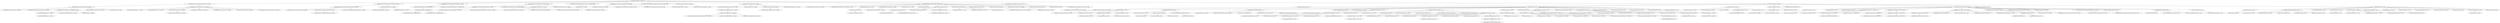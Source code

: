 digraph "com.taragos:pom-dependency-tracker:jar:0.0.17" { 
	"com.taragos:pom-dependency-tracker:jar:0.0.17" -> "org.springframework.boot:spring-boot-starter-data-neo4j:jar:2.6.6:compile" ; 
	"com.taragos:pom-dependency-tracker:jar:0.0.17" -> "org.springframework.boot:spring-boot-starter-actuator:jar:2.6.6:compile" ; 
	"com.taragos:pom-dependency-tracker:jar:0.0.17" -> "org.springframework.boot:spring-boot-starter-thymeleaf:jar:2.6.6:compile" ; 
	"com.taragos:pom-dependency-tracker:jar:0.0.17" -> "org.springframework.boot:spring-boot-starter-web:jar:2.6.6:compile" ; 
	"com.taragos:pom-dependency-tracker:jar:0.0.17" -> "org.thymeleaf.extras:thymeleaf-extras-springsecurity5:jar:3.0.4.RELEASE:compile" ; 
	"com.taragos:pom-dependency-tracker:jar:0.0.17" -> "org.springframework.boot:spring-boot-starter-security:jar:2.6.6:compile" ; 
	"com.taragos:pom-dependency-tracker:jar:0.0.17" -> "org.springframework.boot:spring-boot-configuration-processor:jar:2.6.6:compile (optional) " ; 
	"com.taragos:pom-dependency-tracker:jar:0.0.17" -> "org.apache.maven:maven-artifact:jar:3.6.3:compile" ; 
	"com.taragos:pom-dependency-tracker:jar:0.0.17" -> "org.springdoc:springdoc-openapi-ui:jar:1.6.7:compile" ; 
	"com.taragos:pom-dependency-tracker:jar:0.0.17" -> "org.springframework.boot:spring-boot-starter-test:jar:2.6.6:test" ; 
	"com.taragos:pom-dependency-tracker:jar:0.0.17" -> "org.springframework.security:spring-security-test:jar:5.6.2:test" ; 
	"com.taragos:pom-dependency-tracker:jar:0.0.17" -> "org.neo4j.test:neo4j-harness:jar:4.4.10:test" ; 
	"org.springframework.boot:spring-boot-starter-data-neo4j:jar:2.6.6:compile" -> "org.springframework.boot:spring-boot-starter:jar:2.6.6:compile" ; 
	"org.springframework.boot:spring-boot-starter-data-neo4j:jar:2.6.6:compile" -> "org.springframework.data:spring-data-neo4j:jar:6.2.3:compile" ; 
	"org.springframework.boot:spring-boot-starter:jar:2.6.6:compile" -> "org.springframework.boot:spring-boot:jar:2.6.6:compile" ; 
	"org.springframework.boot:spring-boot-starter:jar:2.6.6:compile" -> "org.springframework.boot:spring-boot-autoconfigure:jar:2.6.6:compile" ; 
	"org.springframework.boot:spring-boot-starter:jar:2.6.6:compile" -> "org.springframework.boot:spring-boot-starter-logging:jar:2.6.6:compile" ; 
	"org.springframework.boot:spring-boot-starter:jar:2.6.6:compile" -> "jakarta.annotation:jakarta.annotation-api:jar:1.3.5:compile" ; 
	"org.springframework.boot:spring-boot-starter:jar:2.6.6:compile" -> "org.yaml:snakeyaml:jar:1.29:compile" ; 
	"org.springframework.boot:spring-boot-starter-logging:jar:2.6.6:compile" -> "ch.qos.logback:logback-classic:jar:1.2.11:compile" ; 
	"org.springframework.boot:spring-boot-starter-logging:jar:2.6.6:compile" -> "org.apache.logging.log4j:log4j-to-slf4j:jar:2.17.2:compile" ; 
	"org.springframework.boot:spring-boot-starter-logging:jar:2.6.6:compile" -> "org.slf4j:jul-to-slf4j:jar:1.7.36:compile" ; 
	"ch.qos.logback:logback-classic:jar:1.2.11:compile" -> "ch.qos.logback:logback-core:jar:1.2.11:compile" ; 
	"org.springframework.data:spring-data-neo4j:jar:6.2.3:compile" -> "org.apiguardian:apiguardian-api:jar:1.1.1:compile" ; 
	"org.springframework.data:spring-data-neo4j:jar:6.2.3:compile" -> "org.neo4j:neo4j-cypher-dsl:jar:2021.4.2:compile" ; 
	"org.springframework.data:spring-data-neo4j:jar:6.2.3:compile" -> "org.neo4j.driver:neo4j-java-driver:jar:4.4.5:compile" ; 
	"org.springframework.data:spring-data-neo4j:jar:6.2.3:compile" -> "org.springframework:spring-beans:jar:5.3.18:compile" ; 
	"org.springframework.data:spring-data-neo4j:jar:6.2.3:compile" -> "org.springframework:spring-context:jar:5.3.18:compile" ; 
	"org.springframework.data:spring-data-neo4j:jar:6.2.3:compile" -> "org.springframework:spring-tx:jar:5.3.18:compile" ; 
	"org.springframework.data:spring-data-neo4j:jar:6.2.3:compile" -> "org.springframework.data:spring-data-commons:jar:2.6.3:compile" ; 
	"org.neo4j.driver:neo4j-java-driver:jar:4.4.5:compile" -> "org.reactivestreams:reactive-streams:jar:1.0.3:compile" ; 
	"org.springframework.boot:spring-boot-starter-actuator:jar:2.6.6:compile" -> "org.springframework.boot:spring-boot-actuator-autoconfigure:jar:2.6.6:compile" ; 
	"org.springframework.boot:spring-boot-starter-actuator:jar:2.6.6:compile" -> "io.micrometer:micrometer-core:jar:1.8.4:compile" ; 
	"org.springframework.boot:spring-boot-actuator-autoconfigure:jar:2.6.6:compile" -> "org.springframework.boot:spring-boot-actuator:jar:2.6.6:compile" ; 
	"org.springframework.boot:spring-boot-actuator-autoconfigure:jar:2.6.6:compile" -> "com.fasterxml.jackson.core:jackson-databind:jar:2.13.2.2:compile" ; 
	"org.springframework.boot:spring-boot-actuator-autoconfigure:jar:2.6.6:compile" -> "com.fasterxml.jackson.datatype:jackson-datatype-jsr310:jar:2.13.2:compile" ; 
	"com.fasterxml.jackson.core:jackson-databind:jar:2.13.2.2:compile" -> "com.fasterxml.jackson.core:jackson-annotations:jar:2.13.2:compile" ; 
	"io.micrometer:micrometer-core:jar:1.8.4:compile" -> "org.hdrhistogram:HdrHistogram:jar:2.1.12:compile" ; 
	"io.micrometer:micrometer-core:jar:1.8.4:compile" -> "org.latencyutils:LatencyUtils:jar:2.0.3:runtime" ; 
	"org.springframework.boot:spring-boot-starter-thymeleaf:jar:2.6.6:compile" -> "org.thymeleaf:thymeleaf-spring5:jar:3.0.15.RELEASE:compile" ; 
	"org.springframework.boot:spring-boot-starter-thymeleaf:jar:2.6.6:compile" -> "org.thymeleaf.extras:thymeleaf-extras-java8time:jar:3.0.4.RELEASE:compile" ; 
	"org.thymeleaf:thymeleaf-spring5:jar:3.0.15.RELEASE:compile" -> "org.thymeleaf:thymeleaf:jar:3.0.15.RELEASE:compile" ; 
	"org.thymeleaf:thymeleaf:jar:3.0.15.RELEASE:compile" -> "org.attoparser:attoparser:jar:2.0.5.RELEASE:compile" ; 
	"org.thymeleaf:thymeleaf:jar:3.0.15.RELEASE:compile" -> "org.unbescape:unbescape:jar:1.1.6.RELEASE:compile" ; 
	"org.springframework.boot:spring-boot-starter-web:jar:2.6.6:compile" -> "org.springframework.boot:spring-boot-starter-json:jar:2.6.6:compile" ; 
	"org.springframework.boot:spring-boot-starter-web:jar:2.6.6:compile" -> "org.springframework.boot:spring-boot-starter-tomcat:jar:2.6.6:compile" ; 
	"org.springframework.boot:spring-boot-starter-web:jar:2.6.6:compile" -> "org.springframework:spring-web:jar:5.3.18:compile" ; 
	"org.springframework.boot:spring-boot-starter-web:jar:2.6.6:compile" -> "org.springframework:spring-webmvc:jar:5.3.18:compile" ; 
	"org.springframework.boot:spring-boot-starter-json:jar:2.6.6:compile" -> "com.fasterxml.jackson.datatype:jackson-datatype-jdk8:jar:2.13.2:compile" ; 
	"org.springframework.boot:spring-boot-starter-json:jar:2.6.6:compile" -> "com.fasterxml.jackson.module:jackson-module-parameter-names:jar:2.13.2:compile" ; 
	"org.springframework.boot:spring-boot-starter-tomcat:jar:2.6.6:compile" -> "org.apache.tomcat.embed:tomcat-embed-core:jar:9.0.60:compile" ; 
	"org.springframework.boot:spring-boot-starter-tomcat:jar:2.6.6:compile" -> "org.apache.tomcat.embed:tomcat-embed-el:jar:9.0.60:compile" ; 
	"org.springframework.boot:spring-boot-starter-tomcat:jar:2.6.6:compile" -> "org.apache.tomcat.embed:tomcat-embed-websocket:jar:9.0.60:compile" ; 
	"org.springframework:spring-webmvc:jar:5.3.18:compile" -> "org.springframework:spring-expression:jar:5.3.18:compile" ; 
	"org.thymeleaf.extras:thymeleaf-extras-springsecurity5:jar:3.0.4.RELEASE:compile" -> "org.slf4j:slf4j-api:jar:1.7.36:compile" ; 
	"org.springframework.boot:spring-boot-starter-security:jar:2.6.6:compile" -> "org.springframework:spring-aop:jar:5.3.18:compile" ; 
	"org.springframework.boot:spring-boot-starter-security:jar:2.6.6:compile" -> "org.springframework.security:spring-security-config:jar:5.6.2:compile" ; 
	"org.springframework.boot:spring-boot-starter-security:jar:2.6.6:compile" -> "org.springframework.security:spring-security-web:jar:5.6.2:compile" ; 
	"org.apache.maven:maven-artifact:jar:3.6.3:compile" -> "org.codehaus.plexus:plexus-utils:jar:3.2.1:compile" ; 
	"org.apache.maven:maven-artifact:jar:3.6.3:compile" -> "org.apache.commons:commons-lang3:jar:3.12.0:compile" ; 
	"org.springdoc:springdoc-openapi-ui:jar:1.6.7:compile" -> "org.springdoc:springdoc-openapi-webmvc-core:jar:1.6.7:compile" ; 
	"org.springdoc:springdoc-openapi-ui:jar:1.6.7:compile" -> "org.webjars:swagger-ui:jar:4.10.3:compile" ; 
	"org.springdoc:springdoc-openapi-ui:jar:1.6.7:compile" -> "org.webjars:webjars-locator-core:jar:0.48:compile" ; 
	"org.springdoc:springdoc-openapi-ui:jar:1.6.7:compile" -> "io.github.classgraph:classgraph:jar:4.8.143:compile" ; 
	"org.springdoc:springdoc-openapi-webmvc-core:jar:1.6.7:compile" -> "org.springdoc:springdoc-openapi-common:jar:1.6.7:compile" ; 
	"org.springdoc:springdoc-openapi-common:jar:1.6.7:compile" -> "io.swagger.core.v3:swagger-core:jar:2.2.0:compile" ; 
	"io.swagger.core.v3:swagger-core:jar:2.2.0:compile" -> "com.fasterxml.jackson.dataformat:jackson-dataformat-yaml:jar:2.13.2:compile" ; 
	"io.swagger.core.v3:swagger-core:jar:2.2.0:compile" -> "io.swagger.core.v3:swagger-annotations:jar:2.2.0:compile" ; 
	"io.swagger.core.v3:swagger-core:jar:2.2.0:compile" -> "io.swagger.core.v3:swagger-models:jar:2.2.0:compile" ; 
	"org.webjars:webjars-locator-core:jar:0.48:compile" -> "com.fasterxml.jackson.core:jackson-core:jar:2.13.2:compile" ; 
	"org.springframework.boot:spring-boot-starter-test:jar:2.6.6:test" -> "org.springframework.boot:spring-boot-test:jar:2.6.6:test" ; 
	"org.springframework.boot:spring-boot-starter-test:jar:2.6.6:test" -> "org.springframework.boot:spring-boot-test-autoconfigure:jar:2.6.6:test" ; 
	"org.springframework.boot:spring-boot-starter-test:jar:2.6.6:test" -> "com.jayway.jsonpath:json-path:jar:2.6.0:test" ; 
	"org.springframework.boot:spring-boot-starter-test:jar:2.6.6:test" -> "jakarta.xml.bind:jakarta.xml.bind-api:jar:2.3.3:compile" ; 
	"org.springframework.boot:spring-boot-starter-test:jar:2.6.6:test" -> "org.assertj:assertj-core:jar:3.21.0:test" ; 
	"org.springframework.boot:spring-boot-starter-test:jar:2.6.6:test" -> "org.hamcrest:hamcrest:jar:2.2:test" ; 
	"org.springframework.boot:spring-boot-starter-test:jar:2.6.6:test" -> "org.junit.jupiter:junit-jupiter:jar:5.8.2:test" ; 
	"org.springframework.boot:spring-boot-starter-test:jar:2.6.6:test" -> "org.mockito:mockito-core:jar:4.0.0:test" ; 
	"org.springframework.boot:spring-boot-starter-test:jar:2.6.6:test" -> "org.mockito:mockito-junit-jupiter:jar:4.0.0:test" ; 
	"org.springframework.boot:spring-boot-starter-test:jar:2.6.6:test" -> "org.skyscreamer:jsonassert:jar:1.5.0:test" ; 
	"org.springframework.boot:spring-boot-starter-test:jar:2.6.6:test" -> "org.springframework:spring-core:jar:5.3.18:compile" ; 
	"org.springframework.boot:spring-boot-starter-test:jar:2.6.6:test" -> "org.springframework:spring-test:jar:5.3.18:test" ; 
	"org.springframework.boot:spring-boot-starter-test:jar:2.6.6:test" -> "org.xmlunit:xmlunit-core:jar:2.8.4:test" ; 
	"com.jayway.jsonpath:json-path:jar:2.6.0:test" -> "net.minidev:json-smart:jar:2.4.8:test" ; 
	"net.minidev:json-smart:jar:2.4.8:test" -> "net.minidev:accessors-smart:jar:2.4.8:test" ; 
	"jakarta.xml.bind:jakarta.xml.bind-api:jar:2.3.3:compile" -> "jakarta.activation:jakarta.activation-api:jar:1.2.2:compile" ; 
	"org.junit.jupiter:junit-jupiter:jar:5.8.2:test" -> "org.junit.jupiter:junit-jupiter-api:jar:5.8.2:test" ; 
	"org.junit.jupiter:junit-jupiter:jar:5.8.2:test" -> "org.junit.jupiter:junit-jupiter-params:jar:5.8.2:test" ; 
	"org.junit.jupiter:junit-jupiter:jar:5.8.2:test" -> "org.junit.jupiter:junit-jupiter-engine:jar:5.8.2:test" ; 
	"org.junit.jupiter:junit-jupiter-api:jar:5.8.2:test" -> "org.opentest4j:opentest4j:jar:1.2.0:test" ; 
	"org.junit.jupiter:junit-jupiter-api:jar:5.8.2:test" -> "org.junit.platform:junit-platform-commons:jar:1.8.2:test" ; 
	"org.junit.jupiter:junit-jupiter-engine:jar:5.8.2:test" -> "org.junit.platform:junit-platform-engine:jar:1.8.2:test" ; 
	"org.mockito:mockito-core:jar:4.0.0:test" -> "net.bytebuddy:byte-buddy:jar:1.11.22:test" ; 
	"org.mockito:mockito-core:jar:4.0.0:test" -> "net.bytebuddy:byte-buddy-agent:jar:1.11.22:test" ; 
	"org.mockito:mockito-core:jar:4.0.0:test" -> "org.objenesis:objenesis:jar:3.2:test" ; 
	"org.skyscreamer:jsonassert:jar:1.5.0:test" -> "com.vaadin.external.google:android-json:jar:0.0.20131108.vaadin1:test" ; 
	"org.springframework:spring-core:jar:5.3.18:compile" -> "org.springframework:spring-jcl:jar:5.3.18:compile" ; 
	"org.springframework.security:spring-security-test:jar:5.6.2:test" -> "org.springframework.security:spring-security-core:jar:5.6.2:compile" ; 
	"org.springframework.security:spring-security-core:jar:5.6.2:compile" -> "org.springframework.security:spring-security-crypto:jar:5.6.2:compile" ; 
	"org.neo4j.test:neo4j-harness:jar:4.4.10:test" -> "org.neo4j:annotations:jar:4.4.10:test" ; 
	"org.neo4j.test:neo4j-harness:jar:4.4.10:test" -> "org.neo4j:neo4j:jar:4.4.10:test" ; 
	"org.neo4j.test:neo4j-harness:jar:4.4.10:test" -> "org.neo4j:test-utils:jar:4.4.10:test" ; 
	"org.neo4j.test:neo4j-harness:jar:4.4.10:test" -> "org.neo4j:io-test-utils:jar:4.4.10:test" ; 
	"org.neo4j.test:neo4j-harness:jar:4.4.10:test" -> "commons-logging:commons-logging:jar:1.2:test" ; 
	"org.neo4j.test:neo4j-harness:jar:4.4.10:test" -> "org.neo4j.app:neo4j-server:test-jar:tests:4.4.10:test" ; 
	"org.neo4j.test:neo4j-harness:jar:4.4.10:test" -> "commons-codec:commons-codec:jar:1.15:test" ; 
	"org.neo4j.test:neo4j-harness:jar:4.4.10:test" -> "org.neo4j:neo4j-kernel:jar:4.4.10:test" ; 
	"org.neo4j:annotations:jar:4.4.10:test" -> "org.eclipse.collections:eclipse-collections:jar:10.4.0:test" ; 
	"org.eclipse.collections:eclipse-collections:jar:10.4.0:test" -> "org.eclipse.collections:eclipse-collections-api:jar:10.4.0:test" ; 
	"org.neo4j:neo4j:jar:4.4.10:test" -> "org.neo4j:neo4j-fabric:jar:4.4.10:test" ; 
	"org.neo4j:neo4j:jar:4.4.10:test" -> "org.neo4j:neo4j-procedure:jar:4.4.10:test" ; 
	"org.neo4j:neo4j:jar:4.4.10:test" -> "org.neo4j:neo4j-lucene-index:jar:4.4.10:test" ; 
	"org.neo4j:neo4j:jar:4.4.10:test" -> "org.neo4j:neo4j-fulltext-index:jar:4.4.10:test" ; 
	"org.neo4j:neo4j:jar:4.4.10:test" -> "org.neo4j:neo4j-graph-algo:jar:4.4.10:test" ; 
	"org.neo4j:neo4j:jar:4.4.10:test" -> "org.neo4j:neo4j-data-collector:jar:4.4.10:test" ; 
	"org.neo4j:neo4j:jar:4.4.10:test" -> "org.neo4j:neo4j-cypher:jar:4.4.10:test" ; 
	"org.neo4j:neo4j:jar:4.4.10:test" -> "org.neo4j:neo4j-security:jar:4.4.10:test" ; 
	"org.neo4j:neo4j:jar:4.4.10:test" -> "org.neo4j:neo4j-bolt:jar:4.4.10:test" ; 
	"org.neo4j:neo4j:jar:4.4.10:test" -> "org.neo4j:neo4j-consistency-check:jar:4.4.10:test" ; 
	"org.neo4j:neo4j:jar:4.4.10:test" -> "org.neo4j:neo4j-record-storage-engine:jar:4.4.10:test" ; 
	"org.neo4j:neo4j:jar:4.4.10:test" -> "org.neo4j:neo4j-dbms:jar:4.4.10:test" ; 
	"org.neo4j:neo4j:jar:4.4.10:test" -> "org.neo4j:neo4j-import-tool:jar:4.4.10:test" ; 
	"org.neo4j:neo4j:jar:4.4.10:test" -> "org.neo4j:neo4j-batch-insert:jar:4.4.10:test" ; 
	"org.neo4j:neo4j:jar:4.4.10:test" -> "org.neo4j.app:neo4j-server:jar:4.4.10:test" ; 
	"org.neo4j:neo4j:jar:4.4.10:test" -> "org.neo4j:neo4j-buffers:jar:4.4.10:test" ; 
	"org.neo4j:neo4j:jar:4.4.10:test" -> "org.neo4j:neo4j-capabilities:jar:4.4.10:test" ; 
	"org.neo4j:neo4j-fabric:jar:4.4.10:test" -> "io.projectreactor:reactor-core:jar:3.4.16:test" ; 
	"org.neo4j:neo4j-fabric:jar:4.4.10:test" -> "org.neo4j:neo4j-front-end:jar:4.4.10:test" ; 
	"org.neo4j:neo4j-fabric:jar:4.4.10:test" -> "org.scala-lang:scala-reflect:jar:2.12.13:test" ; 
	"org.neo4j:neo4j-front-end:jar:4.4.10:test" -> "org.neo4j:neo4j-expressions:jar:4.4.10:test" ; 
	"org.neo4j:neo4j-front-end:jar:4.4.10:test" -> "org.neo4j:neo4j-parser:jar:4.4.10:test" ; 
	"org.neo4j:neo4j-front-end:jar:4.4.10:test" -> "org.neo4j:neo4j-cypher-macros:jar:4.4.10:test" ; 
	"org.neo4j:neo4j-procedure:jar:4.4.10:test" -> "org.neo4j:neo4j-procedure-api:jar:4.4.10:test" ; 
	"org.neo4j:neo4j-procedure:jar:4.4.10:test" -> "org.neo4j:neo4j-codegen:jar:4.4.10:test" ; 
	"org.neo4j:neo4j-procedure:jar:4.4.10:test" -> "org.neo4j:neo4j-cypher-expression-evaluator:jar:4.4.10:test" ; 
	"org.neo4j:neo4j-codegen:jar:4.4.10:test" -> "org.ow2.asm:asm-util:jar:9.2:test" ; 
	"org.neo4j:neo4j-codegen:jar:4.4.10:test" -> "org.ow2.asm:asm-analysis:jar:9.2:test" ; 
	"org.neo4j:neo4j-codegen:jar:4.4.10:test" -> "org.ow2.asm:asm-tree:jar:9.2:test" ; 
	"org.neo4j:neo4j-cypher-expression-evaluator:jar:4.4.10:test" -> "org.neo4j:neo4j-ast:jar:4.4.10:test" ; 
	"org.neo4j:neo4j-lucene-index:jar:4.4.10:test" -> "org.neo4j:neo4j-resource:jar:4.4.10:test" ; 
	"org.neo4j:neo4j-lucene-index:jar:4.4.10:test" -> "org.apache.lucene:lucene-analyzers-common:jar:8.9.0:test" ; 
	"org.neo4j:neo4j-lucene-index:jar:4.4.10:test" -> "org.apache.lucene:lucene-core:jar:8.9.0:test" ; 
	"org.neo4j:neo4j-lucene-index:jar:4.4.10:test" -> "org.apache.lucene:lucene-queryparser:jar:8.9.0:test" ; 
	"org.neo4j:neo4j-lucene-index:jar:4.4.10:test" -> "org.apache.lucene:lucene-backward-codecs:jar:8.9.0:test" ; 
	"org.neo4j:neo4j-graph-algo:jar:4.4.10:test" -> "org.neo4j:neo4j-cypher-runtime-util:jar:4.4.10:test" ; 
	"org.neo4j:neo4j-cypher-runtime-util:jar:4.4.10:test" -> "org.neo4j:neo4j-cypher-logical-plans:jar:4.4.10:test" ; 
	"org.neo4j:neo4j-data-collector:jar:4.4.10:test" -> "org.neo4j:neo4j-cypher-planner:jar:4.4.10:test" ; 
	"org.neo4j:neo4j-data-collector:jar:4.4.10:test" -> "org.neo4j:neo4j-rewriting:jar:4.4.10:test" ; 
	"org.neo4j:neo4j-cypher-planner:jar:4.4.10:test" -> "org.neo4j:neo4j-cypher-ir:jar:4.4.10:test" ; 
	"org.neo4j:neo4j-cypher-planner:jar:4.4.10:test" -> "org.neo4j:neo4j-cypher-javacc-parser:jar:4.4.10:test" ; 
	"org.neo4j:neo4j-cypher-planner:jar:4.4.10:test" -> "org.neo4j:neo4j-cypher-ast-factory:jar:4.4.10:test" ; 
	"org.neo4j:neo4j-cypher-planner:jar:4.4.10:test" -> "com.github.ben-manes.caffeine:caffeine:jar:2.9.3:test" ; 
	"org.neo4j:neo4j-cypher-javacc-parser:jar:4.4.10:test" -> "org.neo4j:cypher-ast-factory:jar:4.4.10:test" ; 
	"org.neo4j:neo4j-cypher:jar:4.4.10:test" -> "org.scala-lang:scala-library:jar:2.12.13:test" ; 
	"org.neo4j:neo4j-cypher:jar:4.4.10:test" -> "org.neo4j:neo4j-util:jar:4.4.10:test" ; 
	"org.neo4j:neo4j-cypher:jar:4.4.10:test" -> "org.neo4j:neo4j-cypher-config:jar:4.4.10:test" ; 
	"org.neo4j:neo4j-cypher:jar:4.4.10:test" -> "org.neo4j:neo4j-cypher-planner-spi:jar:4.4.10:test" ; 
	"org.neo4j:neo4j-cypher:jar:4.4.10:test" -> "org.neo4j:neo4j-cypher-interpreted-runtime:jar:4.4.10:test" ; 
	"org.neo4j:neo4j-cypher:jar:4.4.10:test" -> "org.parboiled:parboiled-scala_2.12:jar:1.2.0:test" ; 
	"org.neo4j:neo4j-cypher:jar:4.4.10:test" -> "org.apache.shiro:shiro-core:jar:1.9.1:test" ; 
	"org.neo4j:neo4j-cypher-config:jar:4.4.10:test" -> "com.propensive:magnolia_2.12:jar:0.17.0:test" ; 
	"com.propensive:magnolia_2.12:jar:0.17.0:test" -> "com.propensive:mercator_2.12:jar:0.2.1:test" ; 
	"org.parboiled:parboiled-scala_2.12:jar:1.2.0:test" -> "org.parboiled:parboiled-core:jar:1.2.0:test" ; 
	"org.apache.shiro:shiro-core:jar:1.9.1:test" -> "org.apache.shiro:shiro-lang:jar:1.9.1:test" ; 
	"org.apache.shiro:shiro-core:jar:1.9.1:test" -> "org.apache.shiro:shiro-cache:jar:1.9.1:test" ; 
	"org.apache.shiro:shiro-core:jar:1.9.1:test" -> "org.apache.shiro:shiro-crypto-hash:jar:1.9.1:test" ; 
	"org.apache.shiro:shiro-core:jar:1.9.1:test" -> "org.apache.shiro:shiro-crypto-cipher:jar:1.9.1:test" ; 
	"org.apache.shiro:shiro-core:jar:1.9.1:test" -> "org.apache.shiro:shiro-config-core:jar:1.9.1:test" ; 
	"org.apache.shiro:shiro-core:jar:1.9.1:test" -> "org.apache.shiro:shiro-config-ogdl:jar:1.9.1:test" ; 
	"org.apache.shiro:shiro-core:jar:1.9.1:test" -> "org.apache.shiro:shiro-event:jar:1.9.1:test" ; 
	"org.apache.shiro:shiro-crypto-hash:jar:1.9.1:test" -> "org.apache.shiro:shiro-crypto-core:jar:1.9.1:test" ; 
	"org.apache.shiro:shiro-config-ogdl:jar:1.9.1:test" -> "commons-beanutils:commons-beanutils:jar:1.9.4:test" ; 
	"commons-beanutils:commons-beanutils:jar:1.9.4:test" -> "commons-collections:commons-collections:jar:3.2.2:test" ; 
	"org.neo4j:neo4j-security:jar:4.4.10:test" -> "org.neo4j:neo4j-command-line:jar:4.4.10:test" ; 
	"org.neo4j:neo4j-command-line:jar:4.4.10:test" -> "info.picocli:picocli:jar:4.6.1:test" ; 
	"org.neo4j:neo4j-bolt:jar:4.4.10:test" -> "io.netty:netty-codec-http:jar:4.1.75.Final:test" ; 
	"org.neo4j:neo4j-bolt:jar:4.4.10:test" -> "io.netty:netty-transport-native-epoll:jar:linux-x86_64:4.1.75.Final:test" ; 
	"org.neo4j:neo4j-bolt:jar:4.4.10:test" -> "io.netty:netty-transport-native-epoll:jar:linux-aarch_64:4.1.75.Final:test" ; 
	"io.netty:netty-codec-http:jar:4.1.75.Final:test" -> "io.netty:netty-common:jar:4.1.75.Final:test" ; 
	"io.netty:netty-codec-http:jar:4.1.75.Final:test" -> "io.netty:netty-buffer:jar:4.1.75.Final:test" ; 
	"io.netty:netty-codec-http:jar:4.1.75.Final:test" -> "io.netty:netty-transport:jar:4.1.75.Final:test" ; 
	"io.netty:netty-codec-http:jar:4.1.75.Final:test" -> "io.netty:netty-codec:jar:4.1.75.Final:test" ; 
	"io.netty:netty-transport-native-epoll:jar:linux-x86_64:4.1.75.Final:test" -> "io.netty:netty-transport-native-unix-common:jar:4.1.75.Final:test" ; 
	"io.netty:netty-transport-native-epoll:jar:linux-x86_64:4.1.75.Final:test" -> "io.netty:netty-transport-classes-epoll:jar:4.1.75.Final:test" ; 
	"org.neo4j:neo4j-record-storage-engine:jar:4.4.10:test" -> "org.neo4j:neo4j-storage-engine-util:jar:4.4.10:test" ; 
	"org.neo4j:neo4j-dbms:jar:4.4.10:test" -> "org.jprocesses:jProcesses:jar:1.6.5:test" ; 
	"org.neo4j:neo4j-dbms:jar:4.4.10:test" -> "org.apache.commons:commons-compress:jar:1.21:test" ; 
	"org.neo4j:neo4j-dbms:jar:4.4.10:test" -> "org.apache.commons:commons-text:jar:1.9:test" ; 
	"org.neo4j:neo4j-dbms:jar:4.4.10:test" -> "org.neo4j.licensing-proxy:zstd-proxy:jar:4.4.10:test" ; 
	"org.jprocesses:jProcesses:jar:1.6.5:test" -> "com.profesorfalken:WMI4Java:jar:1.6.3:test" ; 
	"com.profesorfalken:WMI4Java:jar:1.6.3:test" -> "com.profesorfalken:jPowerShell:jar:3.0:test" ; 
	"org.neo4j.licensing-proxy:zstd-proxy:jar:4.4.10:test" -> "com.github.luben:zstd-jni:jar:1.5.0-4:test" ; 
	"org.neo4j:neo4j-buffers:jar:4.4.10:test" -> "io.netty:netty-handler:jar:4.1.75.Final:test" ; 
	"io.netty:netty-handler:jar:4.1.75.Final:test" -> "io.netty:netty-resolver:jar:4.1.75.Final:test" ; 
	"org.neo4j:test-utils:jar:4.4.10:test" -> "org.neo4j:neo4j-common:jar:4.4.10:test" ; 
	"org.neo4j:test-utils:jar:4.4.10:test" -> "org.neo4j:neo4j-graphdb-api:jar:4.4.10:test" ; 
	"org.neo4j:test-utils:jar:4.4.10:test" -> "org.ow2.asm:asm:jar:9.2:test" ; 
	"org.neo4j:test-utils:jar:4.4.10:test" -> "org.bouncycastle:bcpkix-jdk15on:jar:1.69:test" ; 
	"org.neo4j:test-utils:jar:4.4.10:test" -> "org.awaitility:awaitility:jar:4.1.1:test" ; 
	"org.bouncycastle:bcpkix-jdk15on:jar:1.69:test" -> "org.bouncycastle:bcutil-jdk15on:jar:1.69:test" ; 
	"org.neo4j:io-test-utils:jar:4.4.10:test" -> "org.neo4j:neo4j-io:jar:4.4.10:test" ; 
	"org.neo4j:io-test-utils:jar:4.4.10:test" -> "org.neo4j:neo4j-collections:jar:4.4.10:test" ; 
	"org.neo4j:neo4j-io:jar:4.4.10:test" -> "org.neo4j:neo4j-unsafe:jar:4.4.10:test" ; 
	"org.neo4j:neo4j-io:jar:4.4.10:test" -> "org.neo4j:neo4j-concurrent:jar:4.4.10:test" ; 
	"org.neo4j.app:neo4j-server:test-jar:tests:4.4.10:test" -> "org.neo4j:server-api:jar:4.4.10:test" ; 
	"org.neo4j.app:neo4j-server:test-jar:tests:4.4.10:test" -> "org.neo4j:neo4j-ssl:jar:4.4.10:test" ; 
	"org.neo4j.app:neo4j-server:test-jar:tests:4.4.10:test" -> "org.neo4j:neo4j-exceptions:jar:4.4.10:test" ; 
	"org.neo4j.app:neo4j-server:test-jar:tests:4.4.10:test" -> "org.eclipse.jetty:jetty-server:jar:9.4.45.v20220203:test" ; 
	"org.neo4j.app:neo4j-server:test-jar:tests:4.4.10:test" -> "org.eclipse.jetty:jetty-webapp:jar:9.4.45.v20220203:test" ; 
	"org.neo4j.app:neo4j-server:test-jar:tests:4.4.10:test" -> "org.glassfish.jersey.core:jersey-server:jar:2.35:test" ; 
	"org.neo4j.app:neo4j-server:test-jar:tests:4.4.10:test" -> "org.glassfish.jersey.inject:jersey-hk2:jar:2.35:test" ; 
	"org.neo4j.app:neo4j-server:test-jar:tests:4.4.10:test" -> "org.glassfish.jersey.containers:jersey-container-servlet:jar:2.35:test" ; 
	"org.neo4j.app:neo4j-server:test-jar:tests:4.4.10:test" -> "commons-io:commons-io:jar:2.11.0:test" ; 
	"org.neo4j.app:neo4j-server:test-jar:tests:4.4.10:test" -> "com.fasterxml.jackson.jaxrs:jackson-jaxrs-json-provider:jar:2.13.2:test" ; 
	"org.neo4j.app:neo4j-server:test-jar:tests:4.4.10:test" -> "org.bouncycastle:bcprov-jdk15on:jar:1.69:test" ; 
	"org.neo4j.app:neo4j-server:test-jar:tests:4.4.10:test" -> "org.glassfish.jaxb:jaxb-runtime:jar:2.3.6:test" ; 
	"org.neo4j.app:neo4j-server:test-jar:tests:4.4.10:test" -> "javax.xml.bind:jaxb-api:jar:2.3.1:test" ; 
	"org.neo4j:server-api:jar:4.4.10:test" -> "javax.ws.rs:javax.ws.rs-api:jar:2.1.1:test" ; 
	"org.eclipse.jetty:jetty-server:jar:9.4.45.v20220203:test" -> "javax.servlet:javax.servlet-api:jar:4.0.1:test" ; 
	"org.eclipse.jetty:jetty-server:jar:9.4.45.v20220203:test" -> "org.eclipse.jetty:jetty-http:jar:9.4.45.v20220203:test" ; 
	"org.eclipse.jetty:jetty-server:jar:9.4.45.v20220203:test" -> "org.eclipse.jetty:jetty-io:jar:9.4.45.v20220203:test" ; 
	"org.eclipse.jetty:jetty-http:jar:9.4.45.v20220203:test" -> "org.eclipse.jetty:jetty-util:jar:9.4.45.v20220203:test" ; 
	"org.eclipse.jetty:jetty-webapp:jar:9.4.45.v20220203:test" -> "org.eclipse.jetty:jetty-xml:jar:9.4.45.v20220203:test" ; 
	"org.eclipse.jetty:jetty-webapp:jar:9.4.45.v20220203:test" -> "org.eclipse.jetty:jetty-servlet:jar:9.4.45.v20220203:test" ; 
	"org.eclipse.jetty:jetty-servlet:jar:9.4.45.v20220203:test" -> "org.eclipse.jetty:jetty-security:jar:9.4.45.v20220203:test" ; 
	"org.eclipse.jetty:jetty-servlet:jar:9.4.45.v20220203:test" -> "org.eclipse.jetty:jetty-util-ajax:jar:9.4.45.v20220203:test" ; 
	"org.glassfish.jersey.core:jersey-server:jar:2.35:test" -> "org.glassfish.jersey.core:jersey-common:jar:2.35:test" ; 
	"org.glassfish.jersey.core:jersey-server:jar:2.35:test" -> "org.glassfish.jersey.core:jersey-client:jar:2.35:test" ; 
	"org.glassfish.jersey.core:jersey-server:jar:2.35:test" -> "jakarta.ws.rs:jakarta.ws.rs-api:jar:2.1.6:test" ; 
	"org.glassfish.jersey.core:jersey-server:jar:2.35:test" -> "org.glassfish.hk2.external:jakarta.inject:jar:2.6.1:test" ; 
	"org.glassfish.jersey.core:jersey-server:jar:2.35:test" -> "jakarta.validation:jakarta.validation-api:jar:2.0.2:compile" ; 
	"org.glassfish.jersey.core:jersey-common:jar:2.35:test" -> "org.glassfish.hk2:osgi-resource-locator:jar:1.0.3:test" ; 
	"org.glassfish.jersey.inject:jersey-hk2:jar:2.35:test" -> "org.glassfish.hk2:hk2-locator:jar:2.6.1:test" ; 
	"org.glassfish.jersey.inject:jersey-hk2:jar:2.35:test" -> "org.javassist:javassist:jar:3.25.0-GA:test" ; 
	"org.glassfish.hk2:hk2-locator:jar:2.6.1:test" -> "org.glassfish.hk2:hk2-api:jar:2.6.1:test" ; 
	"org.glassfish.hk2:hk2-locator:jar:2.6.1:test" -> "org.glassfish.hk2:hk2-utils:jar:2.6.1:test" ; 
	"org.glassfish.jersey.containers:jersey-container-servlet:jar:2.35:test" -> "org.glassfish.jersey.containers:jersey-container-servlet-core:jar:2.35:test" ; 
	"com.fasterxml.jackson.jaxrs:jackson-jaxrs-json-provider:jar:2.13.2:test" -> "com.fasterxml.jackson.jaxrs:jackson-jaxrs-base:jar:2.13.2:test" ; 
	"com.fasterxml.jackson.jaxrs:jackson-jaxrs-json-provider:jar:2.13.2:test" -> "com.fasterxml.jackson.module:jackson-module-jaxb-annotations:jar:2.13.2:test" ; 
	"org.glassfish.jaxb:jaxb-runtime:jar:2.3.6:test" -> "org.glassfish.jaxb:txw2:jar:2.3.6:test" ; 
	"org.glassfish.jaxb:jaxb-runtime:jar:2.3.6:test" -> "com.sun.istack:istack-commons-runtime:jar:3.0.12:test" ; 
	"org.glassfish.jaxb:jaxb-runtime:jar:2.3.6:test" -> "com.sun.activation:jakarta.activation:jar:1.2.2:test" ; 
	"javax.xml.bind:jaxb-api:jar:2.3.1:test" -> "javax.activation:javax.activation-api:jar:1.2.0:test" ; 
	"org.neo4j:neo4j-kernel:jar:4.4.10:test" -> "org.neo4j:neo4j-native:jar:4.4.10:test" ; 
	"org.neo4j:neo4j-kernel:jar:4.4.10:test" -> "org.neo4j:neo4j-storage-engine-api:jar:4.4.10:test" ; 
	"org.neo4j:neo4j-kernel:jar:4.4.10:test" -> "org.neo4j:neo4j-kernel-api:jar:4.4.10:test" ; 
	"org.neo4j:neo4j-kernel:jar:4.4.10:test" -> "org.neo4j:neo4j-values:jar:4.4.10:test" ; 
	"org.neo4j:neo4j-kernel:jar:4.4.10:test" -> "org.neo4j:neo4j-logging:jar:4.4.10:test" ; 
	"org.neo4j:neo4j-kernel:jar:4.4.10:test" -> "org.neo4j:neo4j-configuration:jar:4.4.10:test" ; 
	"org.neo4j:neo4j-kernel:jar:4.4.10:test" -> "org.neo4j:neo4j-layout:jar:4.4.10:test" ; 
	"org.neo4j:neo4j-kernel:jar:4.4.10:test" -> "org.neo4j:neo4j-index:jar:4.4.10:test" ; 
	"org.neo4j:neo4j-kernel:jar:4.4.10:test" -> "org.neo4j:neo4j-spatial-index:jar:4.4.10:test" ; 
	"org.neo4j:neo4j-kernel:jar:4.4.10:test" -> "org.neo4j:neo4j-id-generator:jar:4.4.10:test" ; 
	"org.neo4j:neo4j-kernel:jar:4.4.10:test" -> "org.neo4j:neo4j-wal:jar:4.4.10:test" ; 
	"org.neo4j:neo4j-kernel:jar:4.4.10:test" -> "org.neo4j:neo4j-import-util:jar:4.4.10:test" ; 
	"org.neo4j:neo4j-kernel:jar:4.4.10:test" -> "org.jctools:jctools-core:jar:3.3.0:test" ; 
	"org.neo4j:neo4j-native:jar:4.4.10:test" -> "net.java.dev.jna:jna:jar:5.9.0:test" ; 
	"org.neo4j:neo4j-storage-engine-api:jar:4.4.10:test" -> "org.neo4j:neo4j-lock:jar:4.4.10:test" ; 
	"org.neo4j:neo4j-storage-engine-api:jar:4.4.10:test" -> "org.neo4j:neo4j-diagnostics:jar:4.4.10:test" ; 
	"org.neo4j:neo4j-storage-engine-api:jar:4.4.10:test" -> "org.neo4j:neo4j-token-api:jar:4.4.10:test" ; 
	"org.neo4j:neo4j-storage-engine-api:jar:4.4.10:test" -> "org.neo4j:neo4j-schema:jar:4.4.10:test" ; 
	"org.neo4j:neo4j-storage-engine-api:jar:4.4.10:test" -> "org.neo4j:neo4j-monitoring:jar:4.4.10:test" ; 
	"org.neo4j:neo4j-values:jar:4.4.10:test" -> "com.github.jbellis:jamm:jar:0.3.3:test" ; 
	"org.neo4j:neo4j-logging:jar:4.4.10:test" -> "org.codehaus.jettison:jettison:jar:1.4.1:test" ; 
	"org.neo4j:neo4j-logging:jar:4.4.10:test" -> "org.apache.logging.log4j:log4j-api:jar:2.17.2:compile" ; 
	"org.neo4j:neo4j-logging:jar:4.4.10:test" -> "org.apache.logging.log4j:log4j-core:jar:2.17.2:test" ; 
	"org.neo4j:neo4j-configuration:jar:4.4.10:test" -> "com.github.seancfoley:ipaddress:jar:5.3.3:test" ; 
	"org.neo4j:neo4j-import-util:jar:4.4.10:test" -> "org.neo4j:neo4j-csv:jar:4.4.10:test" ; 
 } 